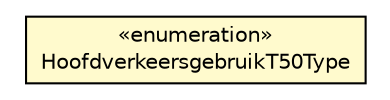 #!/usr/local/bin/dot
#
# Class diagram 
# Generated by UMLGraph version R5_6-24-gf6e263 (http://www.umlgraph.org/)
#

digraph G {
	edge [fontname="Helvetica",fontsize=10,labelfontname="Helvetica",labelfontsize=10];
	node [fontname="Helvetica",fontsize=10,shape=plaintext];
	nodesep=0.25;
	ranksep=0.5;
	// nl.b3p.topnl.top50nl.HoofdverkeersgebruikT50Type
	c21907 [label=<<table title="nl.b3p.topnl.top50nl.HoofdverkeersgebruikT50Type" border="0" cellborder="1" cellspacing="0" cellpadding="2" port="p" bgcolor="lemonChiffon" href="./HoofdverkeersgebruikT50Type.html">
		<tr><td><table border="0" cellspacing="0" cellpadding="1">
<tr><td align="center" balign="center"> &#171;enumeration&#187; </td></tr>
<tr><td align="center" balign="center"> HoofdverkeersgebruikT50Type </td></tr>
		</table></td></tr>
		</table>>, URL="./HoofdverkeersgebruikT50Type.html", fontname="Helvetica", fontcolor="black", fontsize=10.0];
}

